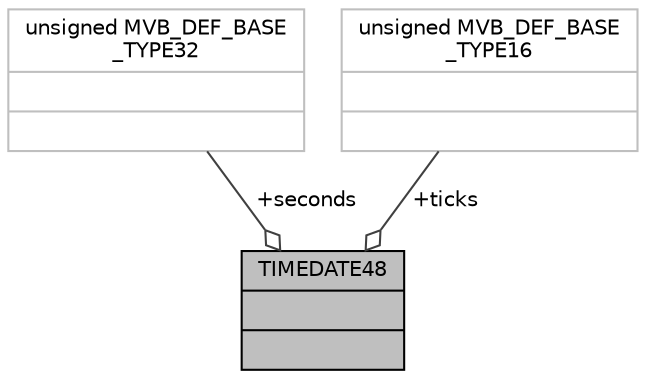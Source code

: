 digraph "TIMEDATE48"
{
  edge [fontname="Helvetica",fontsize="10",labelfontname="Helvetica",labelfontsize="10"];
  node [fontname="Helvetica",fontsize="10",shape=record];
  Node1 [label="{TIMEDATE48\n||}",height=0.2,width=0.4,color="black", fillcolor="grey75", style="filled" fontcolor="black"];
  Node2 -> Node1 [color="grey25",fontsize="10",style="solid",label=" +seconds" ,arrowhead="odiamond",fontname="Helvetica"];
  Node2 [label="{unsigned MVB_DEF_BASE\l_TYPE32\n||}",height=0.2,width=0.4,color="grey75", fillcolor="white", style="filled"];
  Node3 -> Node1 [color="grey25",fontsize="10",style="solid",label=" +ticks" ,arrowhead="odiamond",fontname="Helvetica"];
  Node3 [label="{unsigned MVB_DEF_BASE\l_TYPE16\n||}",height=0.2,width=0.4,color="grey75", fillcolor="white", style="filled"];
}
